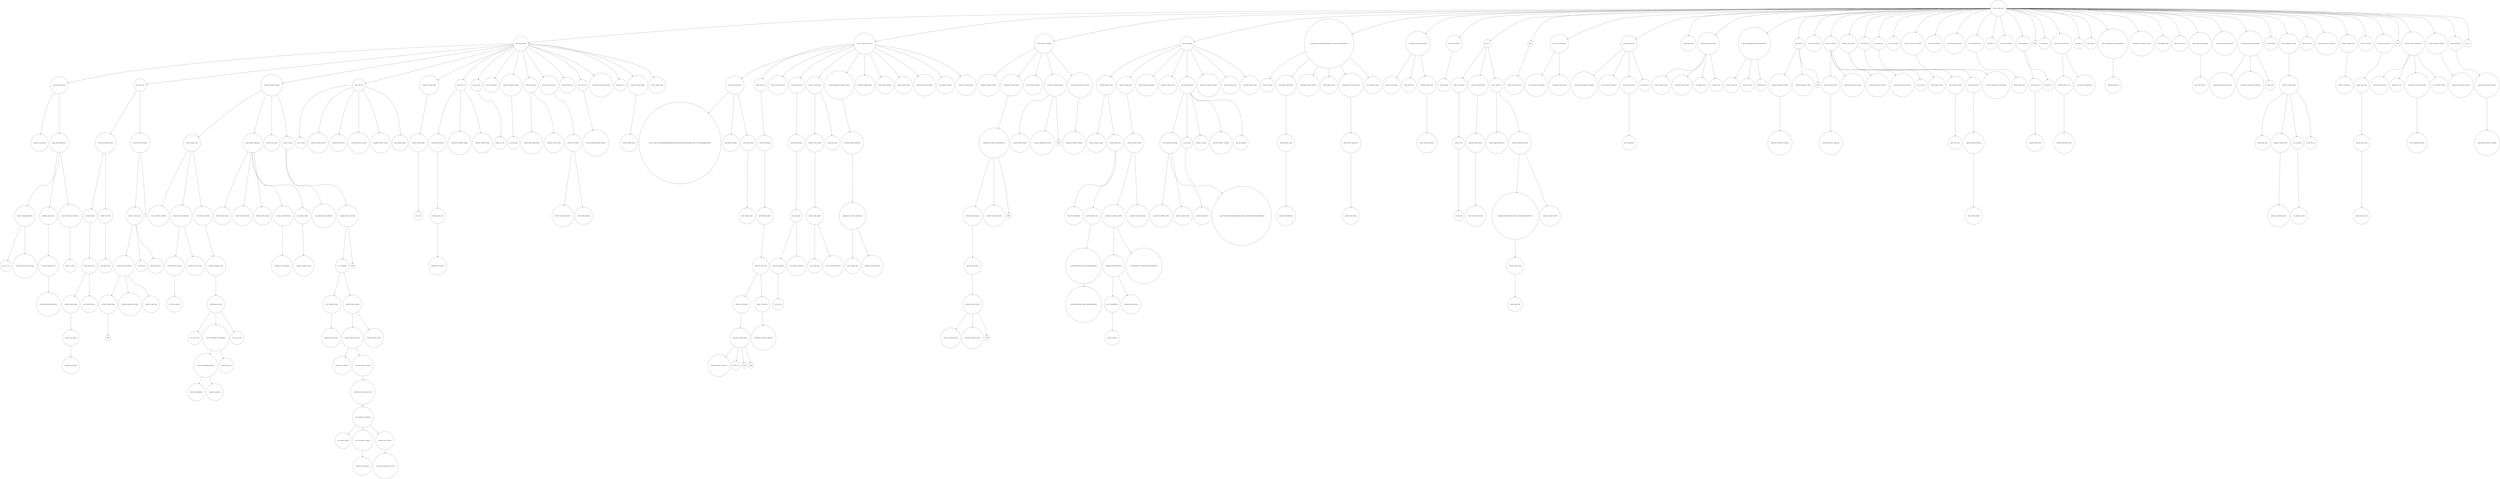 digraph tree {
3682979[shape=circle, label="regardless, moving, pixel"]
3683158[shape=circle, label="ipad, 2011, mid"]
3679236[shape=circle, label="ipad3, thirdgeneration, represented"]
3679136[shape=circle, label="apple, terminology, generation"]
3683537[shape=circle, label="historically, established, generation"]
3683166[shape=circle, label="historically, multiple, product"]
3678655[shape=circle, label="generation, sloppy, terms"]
3683168[shape=circle, label="iphone, 4s, model"]
3679441[shape=circle, label="iphone, revolutionary, evolutionary"]
3678465[shape=circle, label="apple, ipad, thirdgeneration"]
3678432[shape=circle, label="pay, absolutely, unlimited"]
3679700[shape=circle, label="probably, cynical, reality"]
3679007[shape=circle, label="mobile, many, carefully"]
3678433[shape=circle, label="unlimited, mobile, people"]
3678073[shape=circle, label="thats, bandwidth, youve"]
3677576[shape=circle, label="cellular, network, data"]
3677465[shape=circle, label="4g, them, limitation"]
3678210[shape=circle, label="today, upped, 50mb"]
3678181[shape=circle, label="thought, limit, 20mb"]
3677148[shape=circle, label="connection, download, cellular"]
3678196[shape=circle, label="NONE"]
3677491[shape=circle, label="customers, royally, fucking"]
3678045[shape=circle, label="protection, abandoned, customers"]
3678345[shape=circle, label="customers, royally, child"]
3677453[shape=circle, label="customers, royally, established"]
3677553[shape=circle, label="win, time, dont"]
3677543[shape=circle, label="opinion, indeed, gotta"]
3677121[shape=circle, label="requires, someone, suing"]
3677318[shape=circle, label=""]
3677100[shape=circle, label="draconian, carriers, someone"]
3676982[shape=circle, label="least, movie, data"]
3677782[shape=circle, label="contract, slickdeals, permitted"]
3678229[shape=circle, label="cost, them, connection"]
3677996[shape=circle, label="unlimited, provider, strategy"]
3677836[shape=circle, label="approach, contract, existing"]
3677289[shape=circle, label="either, being, deservingseeming"]
3678898[shape=circle, label="youre, never, when"]
3679399[shape=circle, label="credit, when, background"]
3679212[shape=circle, label="comments, enough, then"]
3678428[shape=circle, label="credit, downvotedpretty, fabulously"]
3678659[shape=circle, label="someone, could, plan"]
3678274[shape=circle, label="youre, multimillionaire, nonmillionaires"]
3678902[shape=circle, label="youre, never, when"]
3678268[shape=circle, label="actually, dollars, hundred"]
3678170[shape=circle, label="collections, damaging, rating"]
3678072[shape=circle, label="cant, collections, associated"]
3677154[shape=circle, label="contract, cheaper, cancel"]
3677293[shape=circle, label="satellite, cellular, cheaper"]
3677728[shape=circle, label="speeds, throttled, downloads"]
3677666[shape=circle, label="kilobytes, kilobits, suspect"]
3678839[shape=circle, label="developing, nation, broadband"]
3678642[shape=circle, label="no, andits, nonmobileinternet"]
3679083[shape=circle, label="wellington, auckland, network"]
3678144[shape=circle, label="caps, cabledsl, landline"]
3677257[shape=circle, label="speeds, capped, complaining"]
3678334[shape=circle, label="contract, cancel, phone"]
3677314[shape=circle, label="plan, appropriateness, significantly"]
3679037[shape=circle, label="unlimited, includes, tmobile"]
3677871[shape=circle, label="much, €15month, cheaper"]
3677461[shape=circle, label="unlimited, data, customers"]
3678487[shape=circle, label="data, operators, people"]
3684262[shape=circle, label="really, data, everincreasing"]
3679272[shape=circle, label="more, disconnected, expensive"]
3682203[shape=circle, label="controversial, statements, downvoted"]
3680863[shape=circle, label="unlimited, years, everyone"]
3678448[shape=circle, label="plans, explanation, ratelimited"]
3678359[shape=circle, label="infrastructure, capacitythank, really"]
3678087[shape=circle, label="horseshit, expensive, seriously"]
3677409[shape=circle, label="unlimited, expensive, seriously"]
3677934[shape=circle, label="at&#38ts, current, metered"]
3677399[shape=circle, label="unlimited, internet, getting"]
3677343[shape=circle, label="it’s, no, bandwidth"]
3677396[shape=circle, label="NONE"]
3677301[shape=circle, label="crippling, customers, unlimited"]
3677202[shape=circle, label="carriers, i’m, need"]
3677111[shape=circle, label="hotspotting, crippled, happened"]
3678383[shape=circle, label="dont, wifi, often"]
3677355[shape=circle, label="connection, provides, internet"]
3677541[shape=circle, label="sometimes, network, wifi"]
3677804[shape=circle, label="used, productivityetc, personal"]
3677594[shape=circle, label="capability, contracts, contract"]
3678121[shape=circle, label="ipad, valuable, hotspot"]
3677347[shape=circle, label="bought, time, wifi"]
3678060[shape=circle, label="since, when"]
3677809[shape=circle, label="countries, actually, largest"]
3677019[shape=circle, label="connection, monthly, mobile"]
3678178[shape=circle, label="definitely, netflix, watched"]
3678119[shape=circle, label="tethering, youre, data"]
3677330[shape=circle, label="watching, netflix, minutes"]
3678285[shape=circle, label="stratosphere, unreliable, regularly"]
3679196[shape=circle, label="connection, computer, cabled"]
3677127[shape=circle, label="thats, most, wifi"]
3677173[shape=circle, label="anyones, sim, can"]
3677040[shape=circle, label="data, sign, more"]
3677309[shape=circle, label="sprint, 4g, continuing"]
3677228[shape=circle, label="cells, mini, agree"]
3677039[shape=circle, label="bandwidth, companies, happens"]
3677596[shape=circle, label="business, apple, capitalintensive"]
3678138[shape=circle, label="companies, unusual, amazon"]
3677342[shape=circle, label="carriers, really, apple"]
3677575[shape=circle, label="networks, mobile, capitalization"]
3677359[shape=circle, label="could, initially, competing"]
3677277[shape=circle, label="carrier, world, countries"]
3677118[shape=circle, label="restricted, reserves, carrier"]
3677078[shape=circle, label="awesome, faster, thats"]
3678474[shape=circle, label="pricing, simpletounderstand, definitely"]
3677663[shape=circle, label="more, time, pay"]
3677577[shape=circle, label="functionally, technically, advertising"]
3679180[shape=circle, label="decent, plan, cap"]
3677975[shape=circle, label="attached, selling, verizon"]
3677410[shape=circle, label="unlimited, inelegant, hotspot"]
3677248[shape=circle, label="verizon, 73mbps, sprint"]
3676940[shape=circle, label="month, 4g, bandwidth"]
3677526[shape=circle, label="asymco, com20110123thebankofappleusingcapitaltoensureadditionalcapacityandsupply, com20110123thebankofappleusingcap"]
3678978[shape=circle, label="really, apple, availability"]
3679050[shape=circle, label="apple, suppliers, really"]
3677537[shape=circle, label="screens, ipads, money"]
3677428[shape=circle, label="apple, ipads, manufacturer"]
3678009[shape=circle, label="thirdparty, distorted, sometimes"]
3679227[shape=circle, label="various, g, e"]
3678011[shape=circle, label="NONE"]
3678010[shape=circle, label="NONE"]
3677741[shape=circle, label="pervasively, settings, worked"]
3677628[shape=circle, label="talking, hes, accessibility"]
3677890[shape=circle, label="independence, resolution, hyperbolic"]
3677677[shape=circle, label="display, 15, resolution"]
3677556[shape=circle, label="1680x1050, worse, than"]
3677486[shape=circle, label="apple, offender, probably"]
3677380[shape=circle, label="made, even, shrinking"]
3677233[shape=circle, label="people, dont, most"]
3677155[shape=circle, label="laptop, screen, discontinued"]
3680626[shape=circle, label="ips, panel, read"]
3679299[shape=circle, label="really, pva, technology"]
3678375[shape=circle, label="ipad, resolution, 2048x1536"]
3677320[shape=circle, label="ips, which, panel"]
3677217[shape=circle, label="horrible, quality, laptops"]
3677200[shape=circle, label="macbook, display, close"]
3677485[shape=circle, label="units, tooling, doing"]
3677267[shape=circle, label="factory, contributing, factories"]
3677232[shape=circle, label="million, actually, supplier"]
3677214[shape=circle, label="displays, however, laptops"]
3677506[shape=circle, label="screen, ipad, release"]
3677125[shape=circle, label="outsells, economy, laptop"]
3682684[shape=circle, label="them, resolution, apps"]
3682055[shape=circle, label="prohibitive, continually, convert"]
3677431[shape=circle, label="independence, resolution, abandonment"]
3677328[shape=circle, label="resolution, graphics, pixelperfect"]
3677132[shape=circle, label="resolutionindependent, continued, displays"]
3677243[shape=circle, label="impossible, thinkpad, display"]
3677271[shape=circle, label="display, using, interesting"]
3677226[shape=circle, label="graphics, onboard, cheap"]
3677253[shape=circle, label="effectively, exclusively, available"]
3680094[shape=circle, label="ipad, expensive, probably"]
3677754[shape=circle, label="conversion, someone, monitor"]
3677085[shape=circle, label="screen, 1920x1080, 2048x1536"]
3677072[shape=circle, label="perception, compelling, dynamic"]
3681241[shape=circle, label="extensions, program, another"]
3678392[shape=circle, label="proprietary, platforms, possible"]
3678394[shape=circle, label="NONE"]
3677188[shape=circle, label="publishing, creators, restrict"]
3677112[shape=circle, label="apple, book, publications"]
3677015[shape=circle, label="seriously, thinking, dynamic"]
3677029[shape=circle, label="standards, hypercard, probably"]
3677150[shape=circle, label="NONE"]
3676989[shape=circle, label="comibooksauthor, apple, relnofollowhttpwww"]
3676983[shape=circle, label="presentation, software, keynote"]
3677385[shape=circle, label="slide, interactive, dashboard"]
3677763[shape=circle, label="simulator, multiple, already"]
3677240[shape=circle, label="resolution, independent, mentioned"]
3677764[shape=circle, label="NONE"]
3677131[shape=circle, label="developers, 1920x1080, displays"]
3677254[shape=circle, label="composition, composer, document"]
3677237[shape=circle, label="presentations, interactive, standards"]
3676972[shape=circle, label="having, resolution, paperlike"]
3678745[shape=circle, label="iphone, convention, naming"]
3677417[shape=circle, label="when, them, disambiguate"]
3678845[shape=circle, label="commanuals#ipodnano, apple, relnofollowhttpsupport"]
3677442[shape=circle, label="commanuals#macbook, apple, relnofollowhttpsupport"]
3677418[shape=circle, label="publicly, product, actual"]
3677349[shape=circle, label="versioned, people, refer"]
3677182[shape=circle, label="convention, macbook, called"]
3686932[shape=circle, label="macbook, model, pro"]
3680615[shape=circle, label="ghz, 2, straightforward"]
3677549[shape=circle, label="difference, looking, between"]
3677475[shape=circle, label="uninspiring, impossible, difficult"]
3679094[shape=circle, label="comitemid3631578, ycombinator, relnofollowhttpnews"]
3677408[shape=circle, label="marketing, misattribute, godawful"]
3677462[shape=circle, label="conventions, naming, reasonable"]
3677275[shape=circle, label="universal, software, sticking"]
3677128[shape=circle, label="iphone, consumers, more"]
3677117[shape=circle, label="iphone, disappointed, appealing"]
3677660[shape=circle, label="generation, referred, check"]
3677136[shape=circle, label="macbookair42, identifier, profiler"]
3677094[shape=circle, label="products, schedule, release"]
3677229[shape=circle, label="convention, naming, stick"]
3677068[shape=circle, label="much, information, admittedly"]
3677870[shape=circle, label="apple, comusbrowsehomeshop_ipadfamilyipadlook, comusbrowsehomeshop_ipadfamilyipad"]
3677398[shape=circle, label="2, ipad, always"]
3677046[shape=circle, label="macbook, air, scheme"]
3677047[shape=circle, label="macbook, “mid2010”, essentially"]
3677142[shape=circle, label="ipod, nano, generally"]
3677007[shape=circle, label="ipad, calling, interesting"]
3677119[shape=circle, label="obsolescence, complaints, planned"]
3677664[shape=circle, label="generation, labeled, check"]
3677662[shape=circle, label="generation, referred, check"]
3676902[shape=circle, label="ipad, actually, apple"]
3677139[shape=circle, label="battery, life, picking"]
3677587[shape=circle, label="lighter, ipad, breakthroughs"]
3677091[shape=circle, label="200300g, kindles, weight"]
3677011[shape=circle, label="improvement, slightly, lighter"]
3677105[shape=circle, label="quadrupling, batteries, effective"]
3677123[shape=circle, label="satisfied, lighter, battery"]
3677238[shape=circle, label="capacity, battery, display"]
3677074[shape=circle, label="battery, almost, improvement"]
3677012[shape=circle, label="breakthrough, technology, decrease"]
3677124[shape=circle, label="too, significantly, original"]
3676975[shape=circle, label="engadget, com20120307newipadvsipad2yes, com20120307newipadvsipad2"]
3677042[shape=circle, label="legacy, web, technological"]
3676944[shape=circle, label="traffic, maybe, down"]
3677083[shape=circle, label="having, down, announcement"]
3676930[shape=circle, label="marketing, website, offline"]
3676899[shape=circle, label="immediately, understand, marketing"]
3677081[shape=circle, label="3, apple, following"]
3676923[shape=circle, label="ipad, follow, sequential"]
3677086[shape=circle, label="256, mb, kind"]
3677067[shape=circle, label="256mb, iirc, ram"]
3677060[shape=circle, label="apple, ram, physically"]
3680337[shape=circle, label="256mb, xbox512mb, generally"]
3677567[shape=circle, label="generally, software, amount"]
3677324[shape=circle, label="comparison, software, doesnt"]
3677120[shape=circle, label="memory, image, decompression"]
3681855[shape=circle, label="memory, iphone, had"]
3679215[shape=circle, label="jevinskie, talking, stored"]
3677344[shape=circle, label="phpcgbi_file_format#decoding, netindex, relnofollowhttpiphonedevwiki"]
3679210[shape=circle, label="compression, support, texture"]
3677095[shape=circle, label="replication, compression, texture"]
3677065[shape=circle, label="png, vs, 2048x1536"]
3676956[shape=circle, label="ram, gb, 1"]
3677038[shape=circle, label="minutes, download, seconds"]
3676955[shape=circle, label="NONE"]
3679141[shape=circle, label="cant, commentators, blogosphere"]
3677098[shape=circle, label="consumption, content, devices"]
3676976[shape=circle, label="content, looks, particularly"]
3677193[shape=circle, label="benchmarking, bottlenecks, multiplying"]
3677231[shape=circle, label="more, information, component"]
3677279[shape=circle, label="gpu, itll, playstation"]
3677194[shape=circle, label="gpu, certainty, teardown"]
3677215[shape=circle, label="assuming, linear"]
3677159[shape=circle, label="performance, ipad, gpu"]
3676977[shape=circle, label="available, looks, ipad2"]
3676953[shape=circle, label="dictation, supports, exactly"]
3676966[shape=circle, label="mentioned, certainly, keynote"]
3676968[shape=circle, label="siri, bringing, believe"]
3677079[shape=circle, label="no, mention, looks"]
3676942[shape=circle, label="surprising, mentioned, inclusion"]
3677213[shape=circle, label="comwuq7n, imgur, jpg"]
3677222[shape=circle, label="looked, time, when"]
3677184[shape=circle, label="optometrist, talk"]
3677144[shape=circle, label="apple, comipadfeaturesedit, relnofollowhttpwww"]
3676948[shape=circle, label="differentiate, numberless, transition"]
3676926[shape=circle, label="generation, mentioned, confusion"]
3676928[shape=circle, label="macbook, generations, craiglist"]
3676941[shape=circle, label="NONE"]
3676903[shape=circle, label="ipad, maybe, 3"]
3677544[shape=circle, label="video, ipad, compresses"]
3677435[shape=circle, label="interesting, correction, supporting"]
3677211[shape=circle, label="iphone, available, actually"]
3678186[shape=circle, label="showmanship, technical, corporate"]
3678190[shape=circle, label="showmanship, technical, corporate"]
3678188[shape=circle, label="showmanship, technical, corporate"]
3677174[shape=circle, label="page, back, instantly"]
3677026[shape=circle, label="linux, here, user"]
3677070[shape=circle, label="macbook, safari, chrome"]
3677021[shape=circle, label="reminder, website, apples"]
3677844[shape=circle, label="apple, check, order"]
3677126[shape=circle, label="page, refreshed, checkout"]
3677024[shape=circle, label="server, error, back"]
3681283[shape=circle, label="cycle, basically, probably"]
3678565[shape=circle, label="upgrade, frequently, affordable"]
3678522[shape=circle, label="already, moving, ipads"]
3678478[shape=circle, label="ipad, upgrade, am"]
3677069[shape=circle, label="ipad, hd, resolution"]
3679171[shape=circle, label="moments, demonstration, announcement"]
3678600[shape=circle, label="impression, poststeve, bandwidth"]
3677013[shape=circle, label="back, preorder, everyone"]
3677151[shape=circle, label="seems, presumably, equivalent"]
3679179[shape=circle, label="upgrade, hoping, really"]
3677224[shape=circle, label="secretly, feedback, tactile"]
3679515[shape=circle, label="server, ipad, can"]
3677181[shape=circle, label="ipad, referred, anything"]
3676971[shape=circle, label="indexeddb, please, safari"]
3676963[shape=circle, label="comes, today, does"]
3676950[shape=circle, label="today, well, ios"]
3676939[shape=circle, label="include, update, does"]
3677178[shape=circle, label="NONE"]
3678652[shape=circle, label="ipad, prequel, 2"]
3679763[shape=circle, label="increased, 4096x4096, further"]
3678508[shape=circle, label="2048x2048, texture, since"]
3677054[shape=circle, label="size, texture, implementations"]
3677035[shape=circle, label="image, restriction, 1024x1024"]
3677711[shape=circle, label="ipad, apple, no"]
3677292[shape=circle, label="more, cheap, lte"]
3677388[shape=circle, label="proprietary, apple, tech"]
3677340[shape=circle, label="apple, comipadfeatures, relnofollowhttpwww"]
3677135[shape=circle, label="grandfathered, wondering, unlimited"]
3683701[shape=circle, label="ipad, officially, spelled"]
3677614[shape=circle, label="apple, surprised, store"]
3677515[shape=circle, label="pixels, 1000, iphone—if"]
3677352[shape=circle, label="design, implications, marginalize"]
3677163[shape=circle, label="comfortable, development, ordered"]
3678257[shape=circle, label="unprecedented, thinovation, marketed"]
3677585[shape=circle, label="sehvolutionär, seevolutionary, equivalent"]
3678909[shape=circle, label="funnest, ipod"]
3677472[shape=circle, label="resolutionary, department, marketing"]
3677252[shape=circle, label="4g, release, iphone"]
3677697[shape=circle, label="android, apps, tablet"]
3677924[shape=circle, label="continuing, marketing, products"]
3677400[shape=circle, label="megahertz, windows, youre"]
3677297[shape=circle, label="cpu, generation, infinity"]
3677207[shape=circle, label="core, a9, infinitys"]
3677209[shape=circle, label="always, talk, out"]
3677149[shape=circle, label="resolution, stronger, tablets"]
3677087[shape=circle, label="wallet, smartphones, literally"]
3679736[shape=circle, label="apple, billion, plans"]
3678603[shape=circle, label="impression, poststeve, bandwidth"]
3679131[shape=circle, label="breakfast, second, knows"]
3677191[shape=circle, label="breakfast, spelled, excuse"]
3678191[shape=circle, label="releases, cares, apple"]
3683533[shape=circle, label="despite, certain, havent"]
3682714[shape=circle, label="question, answer, steve"]
3679223[shape=circle, label="suggest, ahead, done"]
3677954[shape=circle, label="thread, here, manufacturer"]
3677220[shape=circle, label="NONE"]
3677158[shape=circle, label="resolution, getting, screen"]
3677180[shape=circle, label="laptop, thats, write"]
3677157[shape=circle, label="offer, considering, interesting"]
3677122[shape=circle, label="automatically, 1920x1080, consumer"]
3677278[shape=circle, label="gb, 1920x1080, vendors"]
3677089[shape=circle, label="resolutions, refuse, manufacturers"]
3679194[shape=circle, label="congratulate, masturbate, expensive"]
3677466[shape=circle, label="iteration, expensive, managers"]
3677768[shape=circle, label="improvements, resolutions, intangible"]
3677716[shape=circle, label="especially, substantially, incremental"]
3677692[shape=circle, label="iphone, being, apple"]
3677650[shape=circle, label="ipad, 2, 3"]
3676776[shape=circle, label="releases, apple, ipad, 3"]
3678432->3682979
3679136->3683158
3679136->3679236
3678465->3679136
3683166->3683537
3678655->3683166
3678465->3678655
3679441->3683168
3678465->3679441
3678432->3678465
3676940->3678432
3679007->3679700
3678433->3679007
3677576->3678433
3677576->3678073
3677465->3677576
3677148->3677465
3678181->3678210
3677148->3678181
3676982->3677148
3677491->3678196
3677453->3677491
3677453->3678045
3677453->3678345
3677121->3677453
3677121->3677553
3677121->3677543
3677100->3677121
3677100->3677318
3676982->3677100
3676940->3676982
3677154->3677782
3677996->3678229
3677289->3677996
3677289->3677836
3677154->3677289
3678268->3678898
3678428->3679399
3678428->3679212
3678274->3678428
3678274->3678659
3678268->3678274
3678268->3678902
3678170->3678268
3678072->3678170
3677154->3678072
3677111->3677154
3677257->3677293
3677257->3677728
3677257->3677666
3678642->3678839
3677257->3678642
3678144->3679083
3677257->3678144
3677111->3677257
3677111->3678334
3677202->3677314
3677871->3679037
3677343->3677871
3677409->3677461
3678448->3678487
3679272->3684262
3678448->3679272
3680863->3682203
3678448->3680863
3678359->3678448
3678087->3678359
3677409->3678087
3677399->3677409
3677399->3677934
3677343->3677399
3677301->3677343
3677301->3677396
3677202->3677301
3677111->3677202
3676940->3677111
3677347->3678383
3677347->3677355
3677347->3677541
3677347->3677804
3677347->3677594
3677347->3678121
3676940->3677347
3677809->3678060
3677019->3677809
3676940->3677019
3678119->3678178
3677330->3678119
3677127->3677330
3677127->3678285
3677127->3679196
3676940->3677127
3677040->3677173
3676940->3677040
3676940->3677309
3677039->3677228
3676940->3677039
3677342->3677596
3677342->3678138
3676940->3677342
3677277->3677575
3677277->3677359
3677118->3677277
3676940->3677118
3676940->3677078
3677663->3678474
3676940->3677663
3676940->3677577
3676940->3679180
3677410->3677975
3676940->3677410
3676940->3677248
3676776->3676940
3677428->3677526
3677428->3678978
3677537->3679050
3677428->3677537
3677085->3677428
3677741->3678009
3677741->3679227
3677741->3678011
3677741->3678010
3677628->3677741
3677556->3677628
3677677->3677890
3677556->3677677
3677486->3677556
3677380->3677486
3677233->3677380
3677085->3677233
3677085->3677155
3679299->3680626
3677320->3679299
3677320->3678375
3677217->3677320
3677200->3677217
3677085->3677200
3677232->3677485
3677232->3677267
3677214->3677232
3677125->3677214
3677125->3677506
3677085->3677125
3677431->3682684
3677431->3682055
3677328->3677431
3677132->3677328
3677085->3677132
3677085->3677243
3677085->3677271
3677085->3677226
3677085->3677253
3677085->3680094
3677085->3677754
3676776->3677085
3676972->3677072
3677188->3681241
3677188->3678392
3677188->3678394
3677112->3677188
3677015->3677112
3676989->3677015
3676989->3677029
3676989->3677150
3676983->3676989
3676972->3676983
3676972->3677385
3677131->3677763
3677131->3677240
3677131->3677764
3676972->3677131
3677237->3677254
3676972->3677237
3676776->3676972
3677182->3678745
3677349->3677417
3677442->3678845
3677418->3677442
3677349->3677418
3677182->3677349
3676902->3677182
3680615->3686932
3677475->3680615
3677475->3677549
3677408->3677475
3677408->3679094
3677275->3677408
3677275->3677462
3677128->3677275
3676902->3677128
3676902->3677117
3676902->3677660
3677068->3677136
3677068->3677094
3677068->3677229
3677007->3677068
3677398->3677870
3677007->3677398
3677007->3677046
3677007->3677047
3677007->3677142
3676902->3677007
3676902->3677119
3676902->3677664
3676902->3677662
3676776->3676902
3676975->3677139
3677091->3677587
3677011->3677091
3676975->3677011
3676975->3677105
3676975->3677123
3677074->3677238
3677012->3677074
3676975->3677012
3676975->3677124
3676776->3676975
3676899->3677042
3676899->3676944
3676930->3677083
3676899->3676930
3676776->3676899
3676923->3677081
3676776->3676923
3677067->3677086
3677060->3677067
3676956->3677060
3677567->3680337
3677324->3677567
3676956->3677324
3677065->3677120
3679215->3681855
3677344->3679215
3677095->3677344
3677095->3679210
3677065->3677095
3676956->3677065
3676776->3676956
3676955->3677038
3676776->3676955
3676976->3679141
3676976->3677098
3676776->3676976
3677159->3677193
3677159->3677231
3677194->3677279
3677159->3677194
3677159->3677215
3676776->3677159
3676776->3676977
3676942->3676953
3676942->3676966
3676942->3676968
3676942->3677079
3676776->3676942
3677144->3677213
3677144->3677222
3677144->3677184
3676776->3677144
3676926->3676948
3676903->3676926
3676903->3676928
3676903->3676941
3676776->3676903
3676776->3677544
3677211->3677435
3677174->3677211
3677174->3678186
3677174->3678190
3677174->3678188
3676776->3677174
3677021->3677026
3677021->3677070
3676776->3677021
3677126->3677844
3677024->3677126
3676776->3677024
3678565->3681283
3678522->3678565
3678478->3678522
3676776->3678478
3676776->3677069
3678600->3679171
3676776->3678600
3676776->3677013
3676776->3677151
3677224->3679179
3676776->3677224
3676776->3679515
3676776->3677181
3676963->3676971
3676939->3676963
3676939->3676950
3676776->3676939
3676776->3677178
3676776->3678652
3678508->3679763
3677035->3678508
3677035->3677054
3676776->3677035
3676776->3677711
3676776->3677292
3677340->3677388
3676776->3677340
3676776->3677135
3676776->3683701
3676776->3677614
3677352->3677515
3676776->3677352
3676776->3677163
3677472->3678257
3677472->3677585
3677472->3678909
3676776->3677472
3676776->3677252
3677149->3677697
3677400->3677924
3677149->3677400
3677207->3677297
3677149->3677207
3677149->3677209
3677087->3677149
3676776->3677087
3676776->3679736
3676776->3678603
3677191->3679131
3676776->3677191
3676776->3678191
3682714->3683533
3679223->3682714
3677954->3679223
3676776->3677954
3676776->3677220
3677089->3677158
3677089->3677180
3677122->3677157
3677089->3677122
3677089->3677278
3676776->3677089
3677466->3679194
3676776->3677466
3677716->3677768
3677692->3677716
3676776->3677692
3676776->3677650
}
